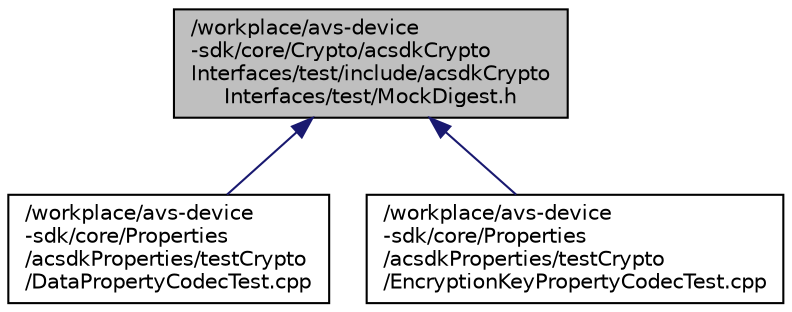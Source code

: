 digraph "/workplace/avs-device-sdk/core/Crypto/acsdkCryptoInterfaces/test/include/acsdkCryptoInterfaces/test/MockDigest.h"
{
  edge [fontname="Helvetica",fontsize="10",labelfontname="Helvetica",labelfontsize="10"];
  node [fontname="Helvetica",fontsize="10",shape=record];
  Node5 [label="/workplace/avs-device\l-sdk/core/Crypto/acsdkCrypto\lInterfaces/test/include/acsdkCrypto\lInterfaces/test/MockDigest.h",height=0.2,width=0.4,color="black", fillcolor="grey75", style="filled", fontcolor="black"];
  Node5 -> Node6 [dir="back",color="midnightblue",fontsize="10",style="solid",fontname="Helvetica"];
  Node6 [label="/workplace/avs-device\l-sdk/core/Properties\l/acsdkProperties/testCrypto\l/DataPropertyCodecTest.cpp",height=0.2,width=0.4,color="black", fillcolor="white", style="filled",URL="$_data_property_codec_test_8cpp.html"];
  Node5 -> Node7 [dir="back",color="midnightblue",fontsize="10",style="solid",fontname="Helvetica"];
  Node7 [label="/workplace/avs-device\l-sdk/core/Properties\l/acsdkProperties/testCrypto\l/EncryptionKeyPropertyCodecTest.cpp",height=0.2,width=0.4,color="black", fillcolor="white", style="filled",URL="$_encryption_key_property_codec_test_8cpp.html"];
}
